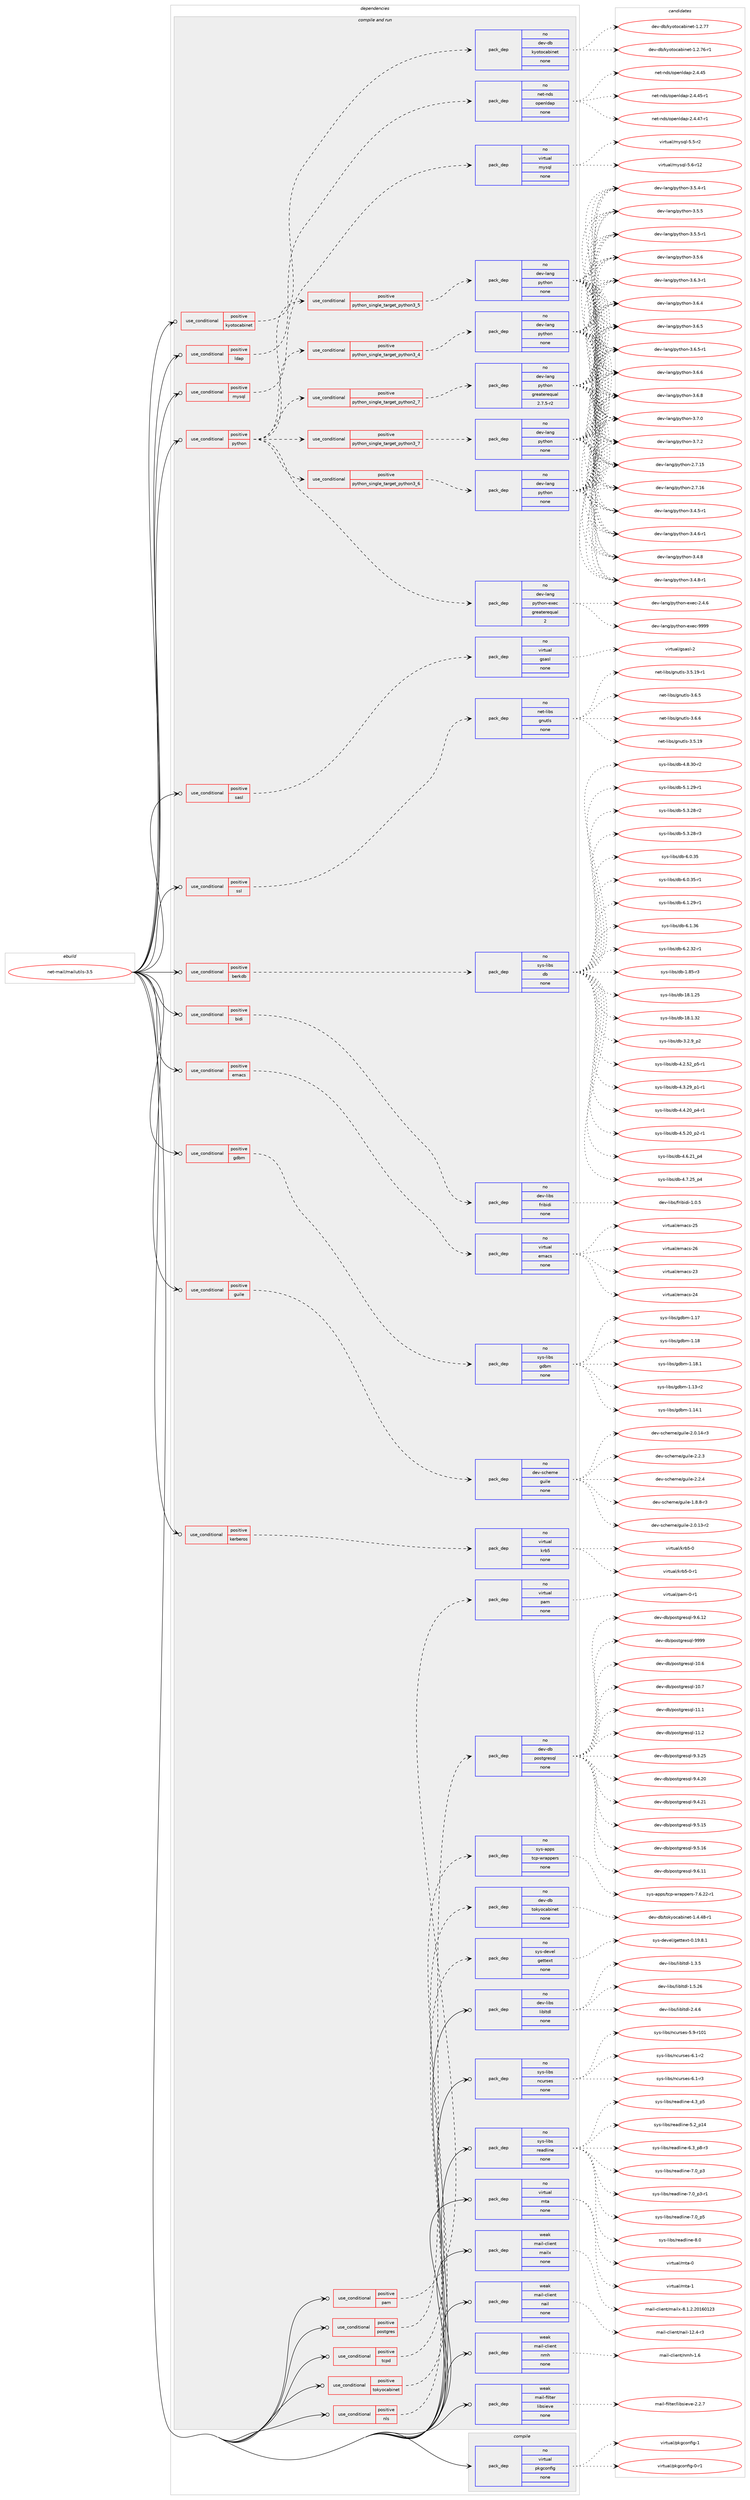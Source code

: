 digraph prolog {

# *************
# Graph options
# *************

newrank=true;
concentrate=true;
compound=true;
graph [rankdir=LR,fontname=Helvetica,fontsize=10,ranksep=1.5];#, ranksep=2.5, nodesep=0.2];
edge  [arrowhead=vee];
node  [fontname=Helvetica,fontsize=10];

# **********
# The ebuild
# **********

subgraph cluster_leftcol {
color=gray;
rank=same;
label=<<i>ebuild</i>>;
id [label="net-mail/mailutils-3.5", color=red, width=4, href="../net-mail/mailutils-3.5.svg"];
}

# ****************
# The dependencies
# ****************

subgraph cluster_midcol {
color=gray;
label=<<i>dependencies</i>>;
subgraph cluster_compile {
fillcolor="#eeeeee";
style=filled;
label=<<i>compile</i>>;
subgraph pack1189937 {
dependency1664499 [label=<<TABLE BORDER="0" CELLBORDER="1" CELLSPACING="0" CELLPADDING="4" WIDTH="220"><TR><TD ROWSPAN="6" CELLPADDING="30">pack_dep</TD></TR><TR><TD WIDTH="110">no</TD></TR><TR><TD>virtual</TD></TR><TR><TD>pkgconfig</TD></TR><TR><TD>none</TD></TR><TR><TD></TD></TR></TABLE>>, shape=none, color=blue];
}
id:e -> dependency1664499:w [weight=20,style="solid",arrowhead="vee"];
}
subgraph cluster_compileandrun {
fillcolor="#eeeeee";
style=filled;
label=<<i>compile and run</i>>;
subgraph cond447504 {
dependency1664500 [label=<<TABLE BORDER="0" CELLBORDER="1" CELLSPACING="0" CELLPADDING="4"><TR><TD ROWSPAN="3" CELLPADDING="10">use_conditional</TD></TR><TR><TD>positive</TD></TR><TR><TD>berkdb</TD></TR></TABLE>>, shape=none, color=red];
subgraph pack1189938 {
dependency1664501 [label=<<TABLE BORDER="0" CELLBORDER="1" CELLSPACING="0" CELLPADDING="4" WIDTH="220"><TR><TD ROWSPAN="6" CELLPADDING="30">pack_dep</TD></TR><TR><TD WIDTH="110">no</TD></TR><TR><TD>sys-libs</TD></TR><TR><TD>db</TD></TR><TR><TD>none</TD></TR><TR><TD></TD></TR></TABLE>>, shape=none, color=blue];
}
dependency1664500:e -> dependency1664501:w [weight=20,style="dashed",arrowhead="vee"];
}
id:e -> dependency1664500:w [weight=20,style="solid",arrowhead="odotvee"];
subgraph cond447505 {
dependency1664502 [label=<<TABLE BORDER="0" CELLBORDER="1" CELLSPACING="0" CELLPADDING="4"><TR><TD ROWSPAN="3" CELLPADDING="10">use_conditional</TD></TR><TR><TD>positive</TD></TR><TR><TD>bidi</TD></TR></TABLE>>, shape=none, color=red];
subgraph pack1189939 {
dependency1664503 [label=<<TABLE BORDER="0" CELLBORDER="1" CELLSPACING="0" CELLPADDING="4" WIDTH="220"><TR><TD ROWSPAN="6" CELLPADDING="30">pack_dep</TD></TR><TR><TD WIDTH="110">no</TD></TR><TR><TD>dev-libs</TD></TR><TR><TD>fribidi</TD></TR><TR><TD>none</TD></TR><TR><TD></TD></TR></TABLE>>, shape=none, color=blue];
}
dependency1664502:e -> dependency1664503:w [weight=20,style="dashed",arrowhead="vee"];
}
id:e -> dependency1664502:w [weight=20,style="solid",arrowhead="odotvee"];
subgraph cond447506 {
dependency1664504 [label=<<TABLE BORDER="0" CELLBORDER="1" CELLSPACING="0" CELLPADDING="4"><TR><TD ROWSPAN="3" CELLPADDING="10">use_conditional</TD></TR><TR><TD>positive</TD></TR><TR><TD>emacs</TD></TR></TABLE>>, shape=none, color=red];
subgraph pack1189940 {
dependency1664505 [label=<<TABLE BORDER="0" CELLBORDER="1" CELLSPACING="0" CELLPADDING="4" WIDTH="220"><TR><TD ROWSPAN="6" CELLPADDING="30">pack_dep</TD></TR><TR><TD WIDTH="110">no</TD></TR><TR><TD>virtual</TD></TR><TR><TD>emacs</TD></TR><TR><TD>none</TD></TR><TR><TD></TD></TR></TABLE>>, shape=none, color=blue];
}
dependency1664504:e -> dependency1664505:w [weight=20,style="dashed",arrowhead="vee"];
}
id:e -> dependency1664504:w [weight=20,style="solid",arrowhead="odotvee"];
subgraph cond447507 {
dependency1664506 [label=<<TABLE BORDER="0" CELLBORDER="1" CELLSPACING="0" CELLPADDING="4"><TR><TD ROWSPAN="3" CELLPADDING="10">use_conditional</TD></TR><TR><TD>positive</TD></TR><TR><TD>gdbm</TD></TR></TABLE>>, shape=none, color=red];
subgraph pack1189941 {
dependency1664507 [label=<<TABLE BORDER="0" CELLBORDER="1" CELLSPACING="0" CELLPADDING="4" WIDTH="220"><TR><TD ROWSPAN="6" CELLPADDING="30">pack_dep</TD></TR><TR><TD WIDTH="110">no</TD></TR><TR><TD>sys-libs</TD></TR><TR><TD>gdbm</TD></TR><TR><TD>none</TD></TR><TR><TD></TD></TR></TABLE>>, shape=none, color=blue];
}
dependency1664506:e -> dependency1664507:w [weight=20,style="dashed",arrowhead="vee"];
}
id:e -> dependency1664506:w [weight=20,style="solid",arrowhead="odotvee"];
subgraph cond447508 {
dependency1664508 [label=<<TABLE BORDER="0" CELLBORDER="1" CELLSPACING="0" CELLPADDING="4"><TR><TD ROWSPAN="3" CELLPADDING="10">use_conditional</TD></TR><TR><TD>positive</TD></TR><TR><TD>guile</TD></TR></TABLE>>, shape=none, color=red];
subgraph pack1189942 {
dependency1664509 [label=<<TABLE BORDER="0" CELLBORDER="1" CELLSPACING="0" CELLPADDING="4" WIDTH="220"><TR><TD ROWSPAN="6" CELLPADDING="30">pack_dep</TD></TR><TR><TD WIDTH="110">no</TD></TR><TR><TD>dev-scheme</TD></TR><TR><TD>guile</TD></TR><TR><TD>none</TD></TR><TR><TD></TD></TR></TABLE>>, shape=none, color=blue];
}
dependency1664508:e -> dependency1664509:w [weight=20,style="dashed",arrowhead="vee"];
}
id:e -> dependency1664508:w [weight=20,style="solid",arrowhead="odotvee"];
subgraph cond447509 {
dependency1664510 [label=<<TABLE BORDER="0" CELLBORDER="1" CELLSPACING="0" CELLPADDING="4"><TR><TD ROWSPAN="3" CELLPADDING="10">use_conditional</TD></TR><TR><TD>positive</TD></TR><TR><TD>kerberos</TD></TR></TABLE>>, shape=none, color=red];
subgraph pack1189943 {
dependency1664511 [label=<<TABLE BORDER="0" CELLBORDER="1" CELLSPACING="0" CELLPADDING="4" WIDTH="220"><TR><TD ROWSPAN="6" CELLPADDING="30">pack_dep</TD></TR><TR><TD WIDTH="110">no</TD></TR><TR><TD>virtual</TD></TR><TR><TD>krb5</TD></TR><TR><TD>none</TD></TR><TR><TD></TD></TR></TABLE>>, shape=none, color=blue];
}
dependency1664510:e -> dependency1664511:w [weight=20,style="dashed",arrowhead="vee"];
}
id:e -> dependency1664510:w [weight=20,style="solid",arrowhead="odotvee"];
subgraph cond447510 {
dependency1664512 [label=<<TABLE BORDER="0" CELLBORDER="1" CELLSPACING="0" CELLPADDING="4"><TR><TD ROWSPAN="3" CELLPADDING="10">use_conditional</TD></TR><TR><TD>positive</TD></TR><TR><TD>kyotocabinet</TD></TR></TABLE>>, shape=none, color=red];
subgraph pack1189944 {
dependency1664513 [label=<<TABLE BORDER="0" CELLBORDER="1" CELLSPACING="0" CELLPADDING="4" WIDTH="220"><TR><TD ROWSPAN="6" CELLPADDING="30">pack_dep</TD></TR><TR><TD WIDTH="110">no</TD></TR><TR><TD>dev-db</TD></TR><TR><TD>kyotocabinet</TD></TR><TR><TD>none</TD></TR><TR><TD></TD></TR></TABLE>>, shape=none, color=blue];
}
dependency1664512:e -> dependency1664513:w [weight=20,style="dashed",arrowhead="vee"];
}
id:e -> dependency1664512:w [weight=20,style="solid",arrowhead="odotvee"];
subgraph cond447511 {
dependency1664514 [label=<<TABLE BORDER="0" CELLBORDER="1" CELLSPACING="0" CELLPADDING="4"><TR><TD ROWSPAN="3" CELLPADDING="10">use_conditional</TD></TR><TR><TD>positive</TD></TR><TR><TD>ldap</TD></TR></TABLE>>, shape=none, color=red];
subgraph pack1189945 {
dependency1664515 [label=<<TABLE BORDER="0" CELLBORDER="1" CELLSPACING="0" CELLPADDING="4" WIDTH="220"><TR><TD ROWSPAN="6" CELLPADDING="30">pack_dep</TD></TR><TR><TD WIDTH="110">no</TD></TR><TR><TD>net-nds</TD></TR><TR><TD>openldap</TD></TR><TR><TD>none</TD></TR><TR><TD></TD></TR></TABLE>>, shape=none, color=blue];
}
dependency1664514:e -> dependency1664515:w [weight=20,style="dashed",arrowhead="vee"];
}
id:e -> dependency1664514:w [weight=20,style="solid",arrowhead="odotvee"];
subgraph cond447512 {
dependency1664516 [label=<<TABLE BORDER="0" CELLBORDER="1" CELLSPACING="0" CELLPADDING="4"><TR><TD ROWSPAN="3" CELLPADDING="10">use_conditional</TD></TR><TR><TD>positive</TD></TR><TR><TD>mysql</TD></TR></TABLE>>, shape=none, color=red];
subgraph pack1189946 {
dependency1664517 [label=<<TABLE BORDER="0" CELLBORDER="1" CELLSPACING="0" CELLPADDING="4" WIDTH="220"><TR><TD ROWSPAN="6" CELLPADDING="30">pack_dep</TD></TR><TR><TD WIDTH="110">no</TD></TR><TR><TD>virtual</TD></TR><TR><TD>mysql</TD></TR><TR><TD>none</TD></TR><TR><TD></TD></TR></TABLE>>, shape=none, color=blue];
}
dependency1664516:e -> dependency1664517:w [weight=20,style="dashed",arrowhead="vee"];
}
id:e -> dependency1664516:w [weight=20,style="solid",arrowhead="odotvee"];
subgraph cond447513 {
dependency1664518 [label=<<TABLE BORDER="0" CELLBORDER="1" CELLSPACING="0" CELLPADDING="4"><TR><TD ROWSPAN="3" CELLPADDING="10">use_conditional</TD></TR><TR><TD>positive</TD></TR><TR><TD>nls</TD></TR></TABLE>>, shape=none, color=red];
subgraph pack1189947 {
dependency1664519 [label=<<TABLE BORDER="0" CELLBORDER="1" CELLSPACING="0" CELLPADDING="4" WIDTH="220"><TR><TD ROWSPAN="6" CELLPADDING="30">pack_dep</TD></TR><TR><TD WIDTH="110">no</TD></TR><TR><TD>sys-devel</TD></TR><TR><TD>gettext</TD></TR><TR><TD>none</TD></TR><TR><TD></TD></TR></TABLE>>, shape=none, color=blue];
}
dependency1664518:e -> dependency1664519:w [weight=20,style="dashed",arrowhead="vee"];
}
id:e -> dependency1664518:w [weight=20,style="solid",arrowhead="odotvee"];
subgraph cond447514 {
dependency1664520 [label=<<TABLE BORDER="0" CELLBORDER="1" CELLSPACING="0" CELLPADDING="4"><TR><TD ROWSPAN="3" CELLPADDING="10">use_conditional</TD></TR><TR><TD>positive</TD></TR><TR><TD>pam</TD></TR></TABLE>>, shape=none, color=red];
subgraph pack1189948 {
dependency1664521 [label=<<TABLE BORDER="0" CELLBORDER="1" CELLSPACING="0" CELLPADDING="4" WIDTH="220"><TR><TD ROWSPAN="6" CELLPADDING="30">pack_dep</TD></TR><TR><TD WIDTH="110">no</TD></TR><TR><TD>virtual</TD></TR><TR><TD>pam</TD></TR><TR><TD>none</TD></TR><TR><TD></TD></TR></TABLE>>, shape=none, color=blue];
}
dependency1664520:e -> dependency1664521:w [weight=20,style="dashed",arrowhead="vee"];
}
id:e -> dependency1664520:w [weight=20,style="solid",arrowhead="odotvee"];
subgraph cond447515 {
dependency1664522 [label=<<TABLE BORDER="0" CELLBORDER="1" CELLSPACING="0" CELLPADDING="4"><TR><TD ROWSPAN="3" CELLPADDING="10">use_conditional</TD></TR><TR><TD>positive</TD></TR><TR><TD>postgres</TD></TR></TABLE>>, shape=none, color=red];
subgraph pack1189949 {
dependency1664523 [label=<<TABLE BORDER="0" CELLBORDER="1" CELLSPACING="0" CELLPADDING="4" WIDTH="220"><TR><TD ROWSPAN="6" CELLPADDING="30">pack_dep</TD></TR><TR><TD WIDTH="110">no</TD></TR><TR><TD>dev-db</TD></TR><TR><TD>postgresql</TD></TR><TR><TD>none</TD></TR><TR><TD></TD></TR></TABLE>>, shape=none, color=blue];
}
dependency1664522:e -> dependency1664523:w [weight=20,style="dashed",arrowhead="vee"];
}
id:e -> dependency1664522:w [weight=20,style="solid",arrowhead="odotvee"];
subgraph cond447516 {
dependency1664524 [label=<<TABLE BORDER="0" CELLBORDER="1" CELLSPACING="0" CELLPADDING="4"><TR><TD ROWSPAN="3" CELLPADDING="10">use_conditional</TD></TR><TR><TD>positive</TD></TR><TR><TD>python</TD></TR></TABLE>>, shape=none, color=red];
subgraph cond447517 {
dependency1664525 [label=<<TABLE BORDER="0" CELLBORDER="1" CELLSPACING="0" CELLPADDING="4"><TR><TD ROWSPAN="3" CELLPADDING="10">use_conditional</TD></TR><TR><TD>positive</TD></TR><TR><TD>python_single_target_python2_7</TD></TR></TABLE>>, shape=none, color=red];
subgraph pack1189950 {
dependency1664526 [label=<<TABLE BORDER="0" CELLBORDER="1" CELLSPACING="0" CELLPADDING="4" WIDTH="220"><TR><TD ROWSPAN="6" CELLPADDING="30">pack_dep</TD></TR><TR><TD WIDTH="110">no</TD></TR><TR><TD>dev-lang</TD></TR><TR><TD>python</TD></TR><TR><TD>greaterequal</TD></TR><TR><TD>2.7.5-r2</TD></TR></TABLE>>, shape=none, color=blue];
}
dependency1664525:e -> dependency1664526:w [weight=20,style="dashed",arrowhead="vee"];
}
dependency1664524:e -> dependency1664525:w [weight=20,style="dashed",arrowhead="vee"];
subgraph cond447518 {
dependency1664527 [label=<<TABLE BORDER="0" CELLBORDER="1" CELLSPACING="0" CELLPADDING="4"><TR><TD ROWSPAN="3" CELLPADDING="10">use_conditional</TD></TR><TR><TD>positive</TD></TR><TR><TD>python_single_target_python3_4</TD></TR></TABLE>>, shape=none, color=red];
subgraph pack1189951 {
dependency1664528 [label=<<TABLE BORDER="0" CELLBORDER="1" CELLSPACING="0" CELLPADDING="4" WIDTH="220"><TR><TD ROWSPAN="6" CELLPADDING="30">pack_dep</TD></TR><TR><TD WIDTH="110">no</TD></TR><TR><TD>dev-lang</TD></TR><TR><TD>python</TD></TR><TR><TD>none</TD></TR><TR><TD></TD></TR></TABLE>>, shape=none, color=blue];
}
dependency1664527:e -> dependency1664528:w [weight=20,style="dashed",arrowhead="vee"];
}
dependency1664524:e -> dependency1664527:w [weight=20,style="dashed",arrowhead="vee"];
subgraph cond447519 {
dependency1664529 [label=<<TABLE BORDER="0" CELLBORDER="1" CELLSPACING="0" CELLPADDING="4"><TR><TD ROWSPAN="3" CELLPADDING="10">use_conditional</TD></TR><TR><TD>positive</TD></TR><TR><TD>python_single_target_python3_5</TD></TR></TABLE>>, shape=none, color=red];
subgraph pack1189952 {
dependency1664530 [label=<<TABLE BORDER="0" CELLBORDER="1" CELLSPACING="0" CELLPADDING="4" WIDTH="220"><TR><TD ROWSPAN="6" CELLPADDING="30">pack_dep</TD></TR><TR><TD WIDTH="110">no</TD></TR><TR><TD>dev-lang</TD></TR><TR><TD>python</TD></TR><TR><TD>none</TD></TR><TR><TD></TD></TR></TABLE>>, shape=none, color=blue];
}
dependency1664529:e -> dependency1664530:w [weight=20,style="dashed",arrowhead="vee"];
}
dependency1664524:e -> dependency1664529:w [weight=20,style="dashed",arrowhead="vee"];
subgraph cond447520 {
dependency1664531 [label=<<TABLE BORDER="0" CELLBORDER="1" CELLSPACING="0" CELLPADDING="4"><TR><TD ROWSPAN="3" CELLPADDING="10">use_conditional</TD></TR><TR><TD>positive</TD></TR><TR><TD>python_single_target_python3_6</TD></TR></TABLE>>, shape=none, color=red];
subgraph pack1189953 {
dependency1664532 [label=<<TABLE BORDER="0" CELLBORDER="1" CELLSPACING="0" CELLPADDING="4" WIDTH="220"><TR><TD ROWSPAN="6" CELLPADDING="30">pack_dep</TD></TR><TR><TD WIDTH="110">no</TD></TR><TR><TD>dev-lang</TD></TR><TR><TD>python</TD></TR><TR><TD>none</TD></TR><TR><TD></TD></TR></TABLE>>, shape=none, color=blue];
}
dependency1664531:e -> dependency1664532:w [weight=20,style="dashed",arrowhead="vee"];
}
dependency1664524:e -> dependency1664531:w [weight=20,style="dashed",arrowhead="vee"];
subgraph cond447521 {
dependency1664533 [label=<<TABLE BORDER="0" CELLBORDER="1" CELLSPACING="0" CELLPADDING="4"><TR><TD ROWSPAN="3" CELLPADDING="10">use_conditional</TD></TR><TR><TD>positive</TD></TR><TR><TD>python_single_target_python3_7</TD></TR></TABLE>>, shape=none, color=red];
subgraph pack1189954 {
dependency1664534 [label=<<TABLE BORDER="0" CELLBORDER="1" CELLSPACING="0" CELLPADDING="4" WIDTH="220"><TR><TD ROWSPAN="6" CELLPADDING="30">pack_dep</TD></TR><TR><TD WIDTH="110">no</TD></TR><TR><TD>dev-lang</TD></TR><TR><TD>python</TD></TR><TR><TD>none</TD></TR><TR><TD></TD></TR></TABLE>>, shape=none, color=blue];
}
dependency1664533:e -> dependency1664534:w [weight=20,style="dashed",arrowhead="vee"];
}
dependency1664524:e -> dependency1664533:w [weight=20,style="dashed",arrowhead="vee"];
subgraph pack1189955 {
dependency1664535 [label=<<TABLE BORDER="0" CELLBORDER="1" CELLSPACING="0" CELLPADDING="4" WIDTH="220"><TR><TD ROWSPAN="6" CELLPADDING="30">pack_dep</TD></TR><TR><TD WIDTH="110">no</TD></TR><TR><TD>dev-lang</TD></TR><TR><TD>python-exec</TD></TR><TR><TD>greaterequal</TD></TR><TR><TD>2</TD></TR></TABLE>>, shape=none, color=blue];
}
dependency1664524:e -> dependency1664535:w [weight=20,style="dashed",arrowhead="vee"];
}
id:e -> dependency1664524:w [weight=20,style="solid",arrowhead="odotvee"];
subgraph cond447522 {
dependency1664536 [label=<<TABLE BORDER="0" CELLBORDER="1" CELLSPACING="0" CELLPADDING="4"><TR><TD ROWSPAN="3" CELLPADDING="10">use_conditional</TD></TR><TR><TD>positive</TD></TR><TR><TD>sasl</TD></TR></TABLE>>, shape=none, color=red];
subgraph pack1189956 {
dependency1664537 [label=<<TABLE BORDER="0" CELLBORDER="1" CELLSPACING="0" CELLPADDING="4" WIDTH="220"><TR><TD ROWSPAN="6" CELLPADDING="30">pack_dep</TD></TR><TR><TD WIDTH="110">no</TD></TR><TR><TD>virtual</TD></TR><TR><TD>gsasl</TD></TR><TR><TD>none</TD></TR><TR><TD></TD></TR></TABLE>>, shape=none, color=blue];
}
dependency1664536:e -> dependency1664537:w [weight=20,style="dashed",arrowhead="vee"];
}
id:e -> dependency1664536:w [weight=20,style="solid",arrowhead="odotvee"];
subgraph cond447523 {
dependency1664538 [label=<<TABLE BORDER="0" CELLBORDER="1" CELLSPACING="0" CELLPADDING="4"><TR><TD ROWSPAN="3" CELLPADDING="10">use_conditional</TD></TR><TR><TD>positive</TD></TR><TR><TD>ssl</TD></TR></TABLE>>, shape=none, color=red];
subgraph pack1189957 {
dependency1664539 [label=<<TABLE BORDER="0" CELLBORDER="1" CELLSPACING="0" CELLPADDING="4" WIDTH="220"><TR><TD ROWSPAN="6" CELLPADDING="30">pack_dep</TD></TR><TR><TD WIDTH="110">no</TD></TR><TR><TD>net-libs</TD></TR><TR><TD>gnutls</TD></TR><TR><TD>none</TD></TR><TR><TD></TD></TR></TABLE>>, shape=none, color=blue];
}
dependency1664538:e -> dependency1664539:w [weight=20,style="dashed",arrowhead="vee"];
}
id:e -> dependency1664538:w [weight=20,style="solid",arrowhead="odotvee"];
subgraph cond447524 {
dependency1664540 [label=<<TABLE BORDER="0" CELLBORDER="1" CELLSPACING="0" CELLPADDING="4"><TR><TD ROWSPAN="3" CELLPADDING="10">use_conditional</TD></TR><TR><TD>positive</TD></TR><TR><TD>tcpd</TD></TR></TABLE>>, shape=none, color=red];
subgraph pack1189958 {
dependency1664541 [label=<<TABLE BORDER="0" CELLBORDER="1" CELLSPACING="0" CELLPADDING="4" WIDTH="220"><TR><TD ROWSPAN="6" CELLPADDING="30">pack_dep</TD></TR><TR><TD WIDTH="110">no</TD></TR><TR><TD>sys-apps</TD></TR><TR><TD>tcp-wrappers</TD></TR><TR><TD>none</TD></TR><TR><TD></TD></TR></TABLE>>, shape=none, color=blue];
}
dependency1664540:e -> dependency1664541:w [weight=20,style="dashed",arrowhead="vee"];
}
id:e -> dependency1664540:w [weight=20,style="solid",arrowhead="odotvee"];
subgraph cond447525 {
dependency1664542 [label=<<TABLE BORDER="0" CELLBORDER="1" CELLSPACING="0" CELLPADDING="4"><TR><TD ROWSPAN="3" CELLPADDING="10">use_conditional</TD></TR><TR><TD>positive</TD></TR><TR><TD>tokyocabinet</TD></TR></TABLE>>, shape=none, color=red];
subgraph pack1189959 {
dependency1664543 [label=<<TABLE BORDER="0" CELLBORDER="1" CELLSPACING="0" CELLPADDING="4" WIDTH="220"><TR><TD ROWSPAN="6" CELLPADDING="30">pack_dep</TD></TR><TR><TD WIDTH="110">no</TD></TR><TR><TD>dev-db</TD></TR><TR><TD>tokyocabinet</TD></TR><TR><TD>none</TD></TR><TR><TD></TD></TR></TABLE>>, shape=none, color=blue];
}
dependency1664542:e -> dependency1664543:w [weight=20,style="dashed",arrowhead="vee"];
}
id:e -> dependency1664542:w [weight=20,style="solid",arrowhead="odotvee"];
subgraph pack1189960 {
dependency1664544 [label=<<TABLE BORDER="0" CELLBORDER="1" CELLSPACING="0" CELLPADDING="4" WIDTH="220"><TR><TD ROWSPAN="6" CELLPADDING="30">pack_dep</TD></TR><TR><TD WIDTH="110">no</TD></TR><TR><TD>dev-libs</TD></TR><TR><TD>libltdl</TD></TR><TR><TD>none</TD></TR><TR><TD></TD></TR></TABLE>>, shape=none, color=blue];
}
id:e -> dependency1664544:w [weight=20,style="solid",arrowhead="odotvee"];
subgraph pack1189961 {
dependency1664545 [label=<<TABLE BORDER="0" CELLBORDER="1" CELLSPACING="0" CELLPADDING="4" WIDTH="220"><TR><TD ROWSPAN="6" CELLPADDING="30">pack_dep</TD></TR><TR><TD WIDTH="110">no</TD></TR><TR><TD>sys-libs</TD></TR><TR><TD>ncurses</TD></TR><TR><TD>none</TD></TR><TR><TD></TD></TR></TABLE>>, shape=none, color=blue];
}
id:e -> dependency1664545:w [weight=20,style="solid",arrowhead="odotvee"];
subgraph pack1189962 {
dependency1664546 [label=<<TABLE BORDER="0" CELLBORDER="1" CELLSPACING="0" CELLPADDING="4" WIDTH="220"><TR><TD ROWSPAN="6" CELLPADDING="30">pack_dep</TD></TR><TR><TD WIDTH="110">no</TD></TR><TR><TD>sys-libs</TD></TR><TR><TD>readline</TD></TR><TR><TD>none</TD></TR><TR><TD></TD></TR></TABLE>>, shape=none, color=blue];
}
id:e -> dependency1664546:w [weight=20,style="solid",arrowhead="odotvee"];
subgraph pack1189963 {
dependency1664547 [label=<<TABLE BORDER="0" CELLBORDER="1" CELLSPACING="0" CELLPADDING="4" WIDTH="220"><TR><TD ROWSPAN="6" CELLPADDING="30">pack_dep</TD></TR><TR><TD WIDTH="110">no</TD></TR><TR><TD>virtual</TD></TR><TR><TD>mta</TD></TR><TR><TD>none</TD></TR><TR><TD></TD></TR></TABLE>>, shape=none, color=blue];
}
id:e -> dependency1664547:w [weight=20,style="solid",arrowhead="odotvee"];
subgraph pack1189964 {
dependency1664548 [label=<<TABLE BORDER="0" CELLBORDER="1" CELLSPACING="0" CELLPADDING="4" WIDTH="220"><TR><TD ROWSPAN="6" CELLPADDING="30">pack_dep</TD></TR><TR><TD WIDTH="110">weak</TD></TR><TR><TD>mail-client</TD></TR><TR><TD>mailx</TD></TR><TR><TD>none</TD></TR><TR><TD></TD></TR></TABLE>>, shape=none, color=blue];
}
id:e -> dependency1664548:w [weight=20,style="solid",arrowhead="odotvee"];
subgraph pack1189965 {
dependency1664549 [label=<<TABLE BORDER="0" CELLBORDER="1" CELLSPACING="0" CELLPADDING="4" WIDTH="220"><TR><TD ROWSPAN="6" CELLPADDING="30">pack_dep</TD></TR><TR><TD WIDTH="110">weak</TD></TR><TR><TD>mail-client</TD></TR><TR><TD>nail</TD></TR><TR><TD>none</TD></TR><TR><TD></TD></TR></TABLE>>, shape=none, color=blue];
}
id:e -> dependency1664549:w [weight=20,style="solid",arrowhead="odotvee"];
subgraph pack1189966 {
dependency1664550 [label=<<TABLE BORDER="0" CELLBORDER="1" CELLSPACING="0" CELLPADDING="4" WIDTH="220"><TR><TD ROWSPAN="6" CELLPADDING="30">pack_dep</TD></TR><TR><TD WIDTH="110">weak</TD></TR><TR><TD>mail-client</TD></TR><TR><TD>nmh</TD></TR><TR><TD>none</TD></TR><TR><TD></TD></TR></TABLE>>, shape=none, color=blue];
}
id:e -> dependency1664550:w [weight=20,style="solid",arrowhead="odotvee"];
subgraph pack1189967 {
dependency1664551 [label=<<TABLE BORDER="0" CELLBORDER="1" CELLSPACING="0" CELLPADDING="4" WIDTH="220"><TR><TD ROWSPAN="6" CELLPADDING="30">pack_dep</TD></TR><TR><TD WIDTH="110">weak</TD></TR><TR><TD>mail-filter</TD></TR><TR><TD>libsieve</TD></TR><TR><TD>none</TD></TR><TR><TD></TD></TR></TABLE>>, shape=none, color=blue];
}
id:e -> dependency1664551:w [weight=20,style="solid",arrowhead="odotvee"];
}
subgraph cluster_run {
fillcolor="#eeeeee";
style=filled;
label=<<i>run</i>>;
}
}

# **************
# The candidates
# **************

subgraph cluster_choices {
rank=same;
color=gray;
label=<<i>candidates</i>>;

subgraph choice1189937 {
color=black;
nodesep=1;
choice11810511411611797108471121071039911111010210510345484511449 [label="virtual/pkgconfig-0-r1", color=red, width=4,href="../virtual/pkgconfig-0-r1.svg"];
choice1181051141161179710847112107103991111101021051034549 [label="virtual/pkgconfig-1", color=red, width=4,href="../virtual/pkgconfig-1.svg"];
dependency1664499:e -> choice11810511411611797108471121071039911111010210510345484511449:w [style=dotted,weight="100"];
dependency1664499:e -> choice1181051141161179710847112107103991111101021051034549:w [style=dotted,weight="100"];
}
subgraph choice1189938 {
color=black;
nodesep=1;
choice1151211154510810598115471009845494656534511451 [label="sys-libs/db-1.85-r3", color=red, width=4,href="../sys-libs/db-1.85-r3.svg"];
choice115121115451081059811547100984549564649465053 [label="sys-libs/db-18.1.25", color=red, width=4,href="../sys-libs/db-18.1.25.svg"];
choice115121115451081059811547100984549564649465150 [label="sys-libs/db-18.1.32", color=red, width=4,href="../sys-libs/db-18.1.32.svg"];
choice115121115451081059811547100984551465046579511250 [label="sys-libs/db-3.2.9_p2", color=red, width=4,href="../sys-libs/db-3.2.9_p2.svg"];
choice115121115451081059811547100984552465046535095112534511449 [label="sys-libs/db-4.2.52_p5-r1", color=red, width=4,href="../sys-libs/db-4.2.52_p5-r1.svg"];
choice115121115451081059811547100984552465146505795112494511449 [label="sys-libs/db-4.3.29_p1-r1", color=red, width=4,href="../sys-libs/db-4.3.29_p1-r1.svg"];
choice115121115451081059811547100984552465246504895112524511449 [label="sys-libs/db-4.4.20_p4-r1", color=red, width=4,href="../sys-libs/db-4.4.20_p4-r1.svg"];
choice115121115451081059811547100984552465346504895112504511449 [label="sys-libs/db-4.5.20_p2-r1", color=red, width=4,href="../sys-libs/db-4.5.20_p2-r1.svg"];
choice11512111545108105981154710098455246544650499511252 [label="sys-libs/db-4.6.21_p4", color=red, width=4,href="../sys-libs/db-4.6.21_p4.svg"];
choice11512111545108105981154710098455246554650539511252 [label="sys-libs/db-4.7.25_p4", color=red, width=4,href="../sys-libs/db-4.7.25_p4.svg"];
choice11512111545108105981154710098455246564651484511450 [label="sys-libs/db-4.8.30-r2", color=red, width=4,href="../sys-libs/db-4.8.30-r2.svg"];
choice11512111545108105981154710098455346494650574511449 [label="sys-libs/db-5.1.29-r1", color=red, width=4,href="../sys-libs/db-5.1.29-r1.svg"];
choice11512111545108105981154710098455346514650564511450 [label="sys-libs/db-5.3.28-r2", color=red, width=4,href="../sys-libs/db-5.3.28-r2.svg"];
choice11512111545108105981154710098455346514650564511451 [label="sys-libs/db-5.3.28-r3", color=red, width=4,href="../sys-libs/db-5.3.28-r3.svg"];
choice1151211154510810598115471009845544648465153 [label="sys-libs/db-6.0.35", color=red, width=4,href="../sys-libs/db-6.0.35.svg"];
choice11512111545108105981154710098455446484651534511449 [label="sys-libs/db-6.0.35-r1", color=red, width=4,href="../sys-libs/db-6.0.35-r1.svg"];
choice11512111545108105981154710098455446494650574511449 [label="sys-libs/db-6.1.29-r1", color=red, width=4,href="../sys-libs/db-6.1.29-r1.svg"];
choice1151211154510810598115471009845544649465154 [label="sys-libs/db-6.1.36", color=red, width=4,href="../sys-libs/db-6.1.36.svg"];
choice11512111545108105981154710098455446504651504511449 [label="sys-libs/db-6.2.32-r1", color=red, width=4,href="../sys-libs/db-6.2.32-r1.svg"];
dependency1664501:e -> choice1151211154510810598115471009845494656534511451:w [style=dotted,weight="100"];
dependency1664501:e -> choice115121115451081059811547100984549564649465053:w [style=dotted,weight="100"];
dependency1664501:e -> choice115121115451081059811547100984549564649465150:w [style=dotted,weight="100"];
dependency1664501:e -> choice115121115451081059811547100984551465046579511250:w [style=dotted,weight="100"];
dependency1664501:e -> choice115121115451081059811547100984552465046535095112534511449:w [style=dotted,weight="100"];
dependency1664501:e -> choice115121115451081059811547100984552465146505795112494511449:w [style=dotted,weight="100"];
dependency1664501:e -> choice115121115451081059811547100984552465246504895112524511449:w [style=dotted,weight="100"];
dependency1664501:e -> choice115121115451081059811547100984552465346504895112504511449:w [style=dotted,weight="100"];
dependency1664501:e -> choice11512111545108105981154710098455246544650499511252:w [style=dotted,weight="100"];
dependency1664501:e -> choice11512111545108105981154710098455246554650539511252:w [style=dotted,weight="100"];
dependency1664501:e -> choice11512111545108105981154710098455246564651484511450:w [style=dotted,weight="100"];
dependency1664501:e -> choice11512111545108105981154710098455346494650574511449:w [style=dotted,weight="100"];
dependency1664501:e -> choice11512111545108105981154710098455346514650564511450:w [style=dotted,weight="100"];
dependency1664501:e -> choice11512111545108105981154710098455346514650564511451:w [style=dotted,weight="100"];
dependency1664501:e -> choice1151211154510810598115471009845544648465153:w [style=dotted,weight="100"];
dependency1664501:e -> choice11512111545108105981154710098455446484651534511449:w [style=dotted,weight="100"];
dependency1664501:e -> choice11512111545108105981154710098455446494650574511449:w [style=dotted,weight="100"];
dependency1664501:e -> choice1151211154510810598115471009845544649465154:w [style=dotted,weight="100"];
dependency1664501:e -> choice11512111545108105981154710098455446504651504511449:w [style=dotted,weight="100"];
}
subgraph choice1189939 {
color=black;
nodesep=1;
choice10010111845108105981154710211410598105100105454946484653 [label="dev-libs/fribidi-1.0.5", color=red, width=4,href="../dev-libs/fribidi-1.0.5.svg"];
dependency1664503:e -> choice10010111845108105981154710211410598105100105454946484653:w [style=dotted,weight="100"];
}
subgraph choice1189940 {
color=black;
nodesep=1;
choice11810511411611797108471011099799115455051 [label="virtual/emacs-23", color=red, width=4,href="../virtual/emacs-23.svg"];
choice11810511411611797108471011099799115455052 [label="virtual/emacs-24", color=red, width=4,href="../virtual/emacs-24.svg"];
choice11810511411611797108471011099799115455053 [label="virtual/emacs-25", color=red, width=4,href="../virtual/emacs-25.svg"];
choice11810511411611797108471011099799115455054 [label="virtual/emacs-26", color=red, width=4,href="../virtual/emacs-26.svg"];
dependency1664505:e -> choice11810511411611797108471011099799115455051:w [style=dotted,weight="100"];
dependency1664505:e -> choice11810511411611797108471011099799115455052:w [style=dotted,weight="100"];
dependency1664505:e -> choice11810511411611797108471011099799115455053:w [style=dotted,weight="100"];
dependency1664505:e -> choice11810511411611797108471011099799115455054:w [style=dotted,weight="100"];
}
subgraph choice1189941 {
color=black;
nodesep=1;
choice1151211154510810598115471031009810945494649514511450 [label="sys-libs/gdbm-1.13-r2", color=red, width=4,href="../sys-libs/gdbm-1.13-r2.svg"];
choice1151211154510810598115471031009810945494649524649 [label="sys-libs/gdbm-1.14.1", color=red, width=4,href="../sys-libs/gdbm-1.14.1.svg"];
choice115121115451081059811547103100981094549464955 [label="sys-libs/gdbm-1.17", color=red, width=4,href="../sys-libs/gdbm-1.17.svg"];
choice115121115451081059811547103100981094549464956 [label="sys-libs/gdbm-1.18", color=red, width=4,href="../sys-libs/gdbm-1.18.svg"];
choice1151211154510810598115471031009810945494649564649 [label="sys-libs/gdbm-1.18.1", color=red, width=4,href="../sys-libs/gdbm-1.18.1.svg"];
dependency1664507:e -> choice1151211154510810598115471031009810945494649514511450:w [style=dotted,weight="100"];
dependency1664507:e -> choice1151211154510810598115471031009810945494649524649:w [style=dotted,weight="100"];
dependency1664507:e -> choice115121115451081059811547103100981094549464955:w [style=dotted,weight="100"];
dependency1664507:e -> choice115121115451081059811547103100981094549464956:w [style=dotted,weight="100"];
dependency1664507:e -> choice1151211154510810598115471031009810945494649564649:w [style=dotted,weight="100"];
}
subgraph choice1189942 {
color=black;
nodesep=1;
choice1001011184511599104101109101471031171051081014549465646564511451 [label="dev-scheme/guile-1.8.8-r3", color=red, width=4,href="../dev-scheme/guile-1.8.8-r3.svg"];
choice100101118451159910410110910147103117105108101455046484649514511450 [label="dev-scheme/guile-2.0.13-r2", color=red, width=4,href="../dev-scheme/guile-2.0.13-r2.svg"];
choice100101118451159910410110910147103117105108101455046484649524511451 [label="dev-scheme/guile-2.0.14-r3", color=red, width=4,href="../dev-scheme/guile-2.0.14-r3.svg"];
choice100101118451159910410110910147103117105108101455046504651 [label="dev-scheme/guile-2.2.3", color=red, width=4,href="../dev-scheme/guile-2.2.3.svg"];
choice100101118451159910410110910147103117105108101455046504652 [label="dev-scheme/guile-2.2.4", color=red, width=4,href="../dev-scheme/guile-2.2.4.svg"];
dependency1664509:e -> choice1001011184511599104101109101471031171051081014549465646564511451:w [style=dotted,weight="100"];
dependency1664509:e -> choice100101118451159910410110910147103117105108101455046484649514511450:w [style=dotted,weight="100"];
dependency1664509:e -> choice100101118451159910410110910147103117105108101455046484649524511451:w [style=dotted,weight="100"];
dependency1664509:e -> choice100101118451159910410110910147103117105108101455046504651:w [style=dotted,weight="100"];
dependency1664509:e -> choice100101118451159910410110910147103117105108101455046504652:w [style=dotted,weight="100"];
}
subgraph choice1189943 {
color=black;
nodesep=1;
choice118105114116117971084710711498534548 [label="virtual/krb5-0", color=red, width=4,href="../virtual/krb5-0.svg"];
choice1181051141161179710847107114985345484511449 [label="virtual/krb5-0-r1", color=red, width=4,href="../virtual/krb5-0-r1.svg"];
dependency1664511:e -> choice118105114116117971084710711498534548:w [style=dotted,weight="100"];
dependency1664511:e -> choice1181051141161179710847107114985345484511449:w [style=dotted,weight="100"];
}
subgraph choice1189944 {
color=black;
nodesep=1;
choice100101118451009847107121111116111999798105110101116454946504655544511449 [label="dev-db/kyotocabinet-1.2.76-r1", color=red, width=4,href="../dev-db/kyotocabinet-1.2.76-r1.svg"];
choice10010111845100984710712111111611199979810511010111645494650465555 [label="dev-db/kyotocabinet-1.2.77", color=red, width=4,href="../dev-db/kyotocabinet-1.2.77.svg"];
dependency1664513:e -> choice100101118451009847107121111116111999798105110101116454946504655544511449:w [style=dotted,weight="100"];
dependency1664513:e -> choice10010111845100984710712111111611199979810511010111645494650465555:w [style=dotted,weight="100"];
}
subgraph choice1189945 {
color=black;
nodesep=1;
choice11010111645110100115471111121011101081009711245504652465253 [label="net-nds/openldap-2.4.45", color=red, width=4,href="../net-nds/openldap-2.4.45.svg"];
choice110101116451101001154711111210111010810097112455046524652534511449 [label="net-nds/openldap-2.4.45-r1", color=red, width=4,href="../net-nds/openldap-2.4.45-r1.svg"];
choice110101116451101001154711111210111010810097112455046524652554511449 [label="net-nds/openldap-2.4.47-r1", color=red, width=4,href="../net-nds/openldap-2.4.47-r1.svg"];
dependency1664515:e -> choice11010111645110100115471111121011101081009711245504652465253:w [style=dotted,weight="100"];
dependency1664515:e -> choice110101116451101001154711111210111010810097112455046524652534511449:w [style=dotted,weight="100"];
dependency1664515:e -> choice110101116451101001154711111210111010810097112455046524652554511449:w [style=dotted,weight="100"];
}
subgraph choice1189946 {
color=black;
nodesep=1;
choice1181051141161179710847109121115113108455346534511450 [label="virtual/mysql-5.5-r2", color=red, width=4,href="../virtual/mysql-5.5-r2.svg"];
choice118105114116117971084710912111511310845534654451144950 [label="virtual/mysql-5.6-r12", color=red, width=4,href="../virtual/mysql-5.6-r12.svg"];
dependency1664517:e -> choice1181051141161179710847109121115113108455346534511450:w [style=dotted,weight="100"];
dependency1664517:e -> choice118105114116117971084710912111511310845534654451144950:w [style=dotted,weight="100"];
}
subgraph choice1189947 {
color=black;
nodesep=1;
choice1151211154510010111810110847103101116116101120116454846495746564649 [label="sys-devel/gettext-0.19.8.1", color=red, width=4,href="../sys-devel/gettext-0.19.8.1.svg"];
dependency1664519:e -> choice1151211154510010111810110847103101116116101120116454846495746564649:w [style=dotted,weight="100"];
}
subgraph choice1189948 {
color=black;
nodesep=1;
choice11810511411611797108471129710945484511449 [label="virtual/pam-0-r1", color=red, width=4,href="../virtual/pam-0-r1.svg"];
dependency1664521:e -> choice11810511411611797108471129710945484511449:w [style=dotted,weight="100"];
}
subgraph choice1189949 {
color=black;
nodesep=1;
choice1001011184510098471121111151161031141011151131084549484654 [label="dev-db/postgresql-10.6", color=red, width=4,href="../dev-db/postgresql-10.6.svg"];
choice1001011184510098471121111151161031141011151131084549484655 [label="dev-db/postgresql-10.7", color=red, width=4,href="../dev-db/postgresql-10.7.svg"];
choice1001011184510098471121111151161031141011151131084549494649 [label="dev-db/postgresql-11.1", color=red, width=4,href="../dev-db/postgresql-11.1.svg"];
choice1001011184510098471121111151161031141011151131084549494650 [label="dev-db/postgresql-11.2", color=red, width=4,href="../dev-db/postgresql-11.2.svg"];
choice10010111845100984711211111511610311410111511310845574651465053 [label="dev-db/postgresql-9.3.25", color=red, width=4,href="../dev-db/postgresql-9.3.25.svg"];
choice10010111845100984711211111511610311410111511310845574652465048 [label="dev-db/postgresql-9.4.20", color=red, width=4,href="../dev-db/postgresql-9.4.20.svg"];
choice10010111845100984711211111511610311410111511310845574652465049 [label="dev-db/postgresql-9.4.21", color=red, width=4,href="../dev-db/postgresql-9.4.21.svg"];
choice10010111845100984711211111511610311410111511310845574653464953 [label="dev-db/postgresql-9.5.15", color=red, width=4,href="../dev-db/postgresql-9.5.15.svg"];
choice10010111845100984711211111511610311410111511310845574653464954 [label="dev-db/postgresql-9.5.16", color=red, width=4,href="../dev-db/postgresql-9.5.16.svg"];
choice10010111845100984711211111511610311410111511310845574654464949 [label="dev-db/postgresql-9.6.11", color=red, width=4,href="../dev-db/postgresql-9.6.11.svg"];
choice10010111845100984711211111511610311410111511310845574654464950 [label="dev-db/postgresql-9.6.12", color=red, width=4,href="../dev-db/postgresql-9.6.12.svg"];
choice1001011184510098471121111151161031141011151131084557575757 [label="dev-db/postgresql-9999", color=red, width=4,href="../dev-db/postgresql-9999.svg"];
dependency1664523:e -> choice1001011184510098471121111151161031141011151131084549484654:w [style=dotted,weight="100"];
dependency1664523:e -> choice1001011184510098471121111151161031141011151131084549484655:w [style=dotted,weight="100"];
dependency1664523:e -> choice1001011184510098471121111151161031141011151131084549494649:w [style=dotted,weight="100"];
dependency1664523:e -> choice1001011184510098471121111151161031141011151131084549494650:w [style=dotted,weight="100"];
dependency1664523:e -> choice10010111845100984711211111511610311410111511310845574651465053:w [style=dotted,weight="100"];
dependency1664523:e -> choice10010111845100984711211111511610311410111511310845574652465048:w [style=dotted,weight="100"];
dependency1664523:e -> choice10010111845100984711211111511610311410111511310845574652465049:w [style=dotted,weight="100"];
dependency1664523:e -> choice10010111845100984711211111511610311410111511310845574653464953:w [style=dotted,weight="100"];
dependency1664523:e -> choice10010111845100984711211111511610311410111511310845574653464954:w [style=dotted,weight="100"];
dependency1664523:e -> choice10010111845100984711211111511610311410111511310845574654464949:w [style=dotted,weight="100"];
dependency1664523:e -> choice10010111845100984711211111511610311410111511310845574654464950:w [style=dotted,weight="100"];
dependency1664523:e -> choice1001011184510098471121111151161031141011151131084557575757:w [style=dotted,weight="100"];
}
subgraph choice1189950 {
color=black;
nodesep=1;
choice10010111845108971101034711212111610411111045504655464953 [label="dev-lang/python-2.7.15", color=red, width=4,href="../dev-lang/python-2.7.15.svg"];
choice10010111845108971101034711212111610411111045504655464954 [label="dev-lang/python-2.7.16", color=red, width=4,href="../dev-lang/python-2.7.16.svg"];
choice1001011184510897110103471121211161041111104551465246534511449 [label="dev-lang/python-3.4.5-r1", color=red, width=4,href="../dev-lang/python-3.4.5-r1.svg"];
choice1001011184510897110103471121211161041111104551465246544511449 [label="dev-lang/python-3.4.6-r1", color=red, width=4,href="../dev-lang/python-3.4.6-r1.svg"];
choice100101118451089711010347112121116104111110455146524656 [label="dev-lang/python-3.4.8", color=red, width=4,href="../dev-lang/python-3.4.8.svg"];
choice1001011184510897110103471121211161041111104551465246564511449 [label="dev-lang/python-3.4.8-r1", color=red, width=4,href="../dev-lang/python-3.4.8-r1.svg"];
choice1001011184510897110103471121211161041111104551465346524511449 [label="dev-lang/python-3.5.4-r1", color=red, width=4,href="../dev-lang/python-3.5.4-r1.svg"];
choice100101118451089711010347112121116104111110455146534653 [label="dev-lang/python-3.5.5", color=red, width=4,href="../dev-lang/python-3.5.5.svg"];
choice1001011184510897110103471121211161041111104551465346534511449 [label="dev-lang/python-3.5.5-r1", color=red, width=4,href="../dev-lang/python-3.5.5-r1.svg"];
choice100101118451089711010347112121116104111110455146534654 [label="dev-lang/python-3.5.6", color=red, width=4,href="../dev-lang/python-3.5.6.svg"];
choice1001011184510897110103471121211161041111104551465446514511449 [label="dev-lang/python-3.6.3-r1", color=red, width=4,href="../dev-lang/python-3.6.3-r1.svg"];
choice100101118451089711010347112121116104111110455146544652 [label="dev-lang/python-3.6.4", color=red, width=4,href="../dev-lang/python-3.6.4.svg"];
choice100101118451089711010347112121116104111110455146544653 [label="dev-lang/python-3.6.5", color=red, width=4,href="../dev-lang/python-3.6.5.svg"];
choice1001011184510897110103471121211161041111104551465446534511449 [label="dev-lang/python-3.6.5-r1", color=red, width=4,href="../dev-lang/python-3.6.5-r1.svg"];
choice100101118451089711010347112121116104111110455146544654 [label="dev-lang/python-3.6.6", color=red, width=4,href="../dev-lang/python-3.6.6.svg"];
choice100101118451089711010347112121116104111110455146544656 [label="dev-lang/python-3.6.8", color=red, width=4,href="../dev-lang/python-3.6.8.svg"];
choice100101118451089711010347112121116104111110455146554648 [label="dev-lang/python-3.7.0", color=red, width=4,href="../dev-lang/python-3.7.0.svg"];
choice100101118451089711010347112121116104111110455146554650 [label="dev-lang/python-3.7.2", color=red, width=4,href="../dev-lang/python-3.7.2.svg"];
dependency1664526:e -> choice10010111845108971101034711212111610411111045504655464953:w [style=dotted,weight="100"];
dependency1664526:e -> choice10010111845108971101034711212111610411111045504655464954:w [style=dotted,weight="100"];
dependency1664526:e -> choice1001011184510897110103471121211161041111104551465246534511449:w [style=dotted,weight="100"];
dependency1664526:e -> choice1001011184510897110103471121211161041111104551465246544511449:w [style=dotted,weight="100"];
dependency1664526:e -> choice100101118451089711010347112121116104111110455146524656:w [style=dotted,weight="100"];
dependency1664526:e -> choice1001011184510897110103471121211161041111104551465246564511449:w [style=dotted,weight="100"];
dependency1664526:e -> choice1001011184510897110103471121211161041111104551465346524511449:w [style=dotted,weight="100"];
dependency1664526:e -> choice100101118451089711010347112121116104111110455146534653:w [style=dotted,weight="100"];
dependency1664526:e -> choice1001011184510897110103471121211161041111104551465346534511449:w [style=dotted,weight="100"];
dependency1664526:e -> choice100101118451089711010347112121116104111110455146534654:w [style=dotted,weight="100"];
dependency1664526:e -> choice1001011184510897110103471121211161041111104551465446514511449:w [style=dotted,weight="100"];
dependency1664526:e -> choice100101118451089711010347112121116104111110455146544652:w [style=dotted,weight="100"];
dependency1664526:e -> choice100101118451089711010347112121116104111110455146544653:w [style=dotted,weight="100"];
dependency1664526:e -> choice1001011184510897110103471121211161041111104551465446534511449:w [style=dotted,weight="100"];
dependency1664526:e -> choice100101118451089711010347112121116104111110455146544654:w [style=dotted,weight="100"];
dependency1664526:e -> choice100101118451089711010347112121116104111110455146544656:w [style=dotted,weight="100"];
dependency1664526:e -> choice100101118451089711010347112121116104111110455146554648:w [style=dotted,weight="100"];
dependency1664526:e -> choice100101118451089711010347112121116104111110455146554650:w [style=dotted,weight="100"];
}
subgraph choice1189951 {
color=black;
nodesep=1;
choice10010111845108971101034711212111610411111045504655464953 [label="dev-lang/python-2.7.15", color=red, width=4,href="../dev-lang/python-2.7.15.svg"];
choice10010111845108971101034711212111610411111045504655464954 [label="dev-lang/python-2.7.16", color=red, width=4,href="../dev-lang/python-2.7.16.svg"];
choice1001011184510897110103471121211161041111104551465246534511449 [label="dev-lang/python-3.4.5-r1", color=red, width=4,href="../dev-lang/python-3.4.5-r1.svg"];
choice1001011184510897110103471121211161041111104551465246544511449 [label="dev-lang/python-3.4.6-r1", color=red, width=4,href="../dev-lang/python-3.4.6-r1.svg"];
choice100101118451089711010347112121116104111110455146524656 [label="dev-lang/python-3.4.8", color=red, width=4,href="../dev-lang/python-3.4.8.svg"];
choice1001011184510897110103471121211161041111104551465246564511449 [label="dev-lang/python-3.4.8-r1", color=red, width=4,href="../dev-lang/python-3.4.8-r1.svg"];
choice1001011184510897110103471121211161041111104551465346524511449 [label="dev-lang/python-3.5.4-r1", color=red, width=4,href="../dev-lang/python-3.5.4-r1.svg"];
choice100101118451089711010347112121116104111110455146534653 [label="dev-lang/python-3.5.5", color=red, width=4,href="../dev-lang/python-3.5.5.svg"];
choice1001011184510897110103471121211161041111104551465346534511449 [label="dev-lang/python-3.5.5-r1", color=red, width=4,href="../dev-lang/python-3.5.5-r1.svg"];
choice100101118451089711010347112121116104111110455146534654 [label="dev-lang/python-3.5.6", color=red, width=4,href="../dev-lang/python-3.5.6.svg"];
choice1001011184510897110103471121211161041111104551465446514511449 [label="dev-lang/python-3.6.3-r1", color=red, width=4,href="../dev-lang/python-3.6.3-r1.svg"];
choice100101118451089711010347112121116104111110455146544652 [label="dev-lang/python-3.6.4", color=red, width=4,href="../dev-lang/python-3.6.4.svg"];
choice100101118451089711010347112121116104111110455146544653 [label="dev-lang/python-3.6.5", color=red, width=4,href="../dev-lang/python-3.6.5.svg"];
choice1001011184510897110103471121211161041111104551465446534511449 [label="dev-lang/python-3.6.5-r1", color=red, width=4,href="../dev-lang/python-3.6.5-r1.svg"];
choice100101118451089711010347112121116104111110455146544654 [label="dev-lang/python-3.6.6", color=red, width=4,href="../dev-lang/python-3.6.6.svg"];
choice100101118451089711010347112121116104111110455146544656 [label="dev-lang/python-3.6.8", color=red, width=4,href="../dev-lang/python-3.6.8.svg"];
choice100101118451089711010347112121116104111110455146554648 [label="dev-lang/python-3.7.0", color=red, width=4,href="../dev-lang/python-3.7.0.svg"];
choice100101118451089711010347112121116104111110455146554650 [label="dev-lang/python-3.7.2", color=red, width=4,href="../dev-lang/python-3.7.2.svg"];
dependency1664528:e -> choice10010111845108971101034711212111610411111045504655464953:w [style=dotted,weight="100"];
dependency1664528:e -> choice10010111845108971101034711212111610411111045504655464954:w [style=dotted,weight="100"];
dependency1664528:e -> choice1001011184510897110103471121211161041111104551465246534511449:w [style=dotted,weight="100"];
dependency1664528:e -> choice1001011184510897110103471121211161041111104551465246544511449:w [style=dotted,weight="100"];
dependency1664528:e -> choice100101118451089711010347112121116104111110455146524656:w [style=dotted,weight="100"];
dependency1664528:e -> choice1001011184510897110103471121211161041111104551465246564511449:w [style=dotted,weight="100"];
dependency1664528:e -> choice1001011184510897110103471121211161041111104551465346524511449:w [style=dotted,weight="100"];
dependency1664528:e -> choice100101118451089711010347112121116104111110455146534653:w [style=dotted,weight="100"];
dependency1664528:e -> choice1001011184510897110103471121211161041111104551465346534511449:w [style=dotted,weight="100"];
dependency1664528:e -> choice100101118451089711010347112121116104111110455146534654:w [style=dotted,weight="100"];
dependency1664528:e -> choice1001011184510897110103471121211161041111104551465446514511449:w [style=dotted,weight="100"];
dependency1664528:e -> choice100101118451089711010347112121116104111110455146544652:w [style=dotted,weight="100"];
dependency1664528:e -> choice100101118451089711010347112121116104111110455146544653:w [style=dotted,weight="100"];
dependency1664528:e -> choice1001011184510897110103471121211161041111104551465446534511449:w [style=dotted,weight="100"];
dependency1664528:e -> choice100101118451089711010347112121116104111110455146544654:w [style=dotted,weight="100"];
dependency1664528:e -> choice100101118451089711010347112121116104111110455146544656:w [style=dotted,weight="100"];
dependency1664528:e -> choice100101118451089711010347112121116104111110455146554648:w [style=dotted,weight="100"];
dependency1664528:e -> choice100101118451089711010347112121116104111110455146554650:w [style=dotted,weight="100"];
}
subgraph choice1189952 {
color=black;
nodesep=1;
choice10010111845108971101034711212111610411111045504655464953 [label="dev-lang/python-2.7.15", color=red, width=4,href="../dev-lang/python-2.7.15.svg"];
choice10010111845108971101034711212111610411111045504655464954 [label="dev-lang/python-2.7.16", color=red, width=4,href="../dev-lang/python-2.7.16.svg"];
choice1001011184510897110103471121211161041111104551465246534511449 [label="dev-lang/python-3.4.5-r1", color=red, width=4,href="../dev-lang/python-3.4.5-r1.svg"];
choice1001011184510897110103471121211161041111104551465246544511449 [label="dev-lang/python-3.4.6-r1", color=red, width=4,href="../dev-lang/python-3.4.6-r1.svg"];
choice100101118451089711010347112121116104111110455146524656 [label="dev-lang/python-3.4.8", color=red, width=4,href="../dev-lang/python-3.4.8.svg"];
choice1001011184510897110103471121211161041111104551465246564511449 [label="dev-lang/python-3.4.8-r1", color=red, width=4,href="../dev-lang/python-3.4.8-r1.svg"];
choice1001011184510897110103471121211161041111104551465346524511449 [label="dev-lang/python-3.5.4-r1", color=red, width=4,href="../dev-lang/python-3.5.4-r1.svg"];
choice100101118451089711010347112121116104111110455146534653 [label="dev-lang/python-3.5.5", color=red, width=4,href="../dev-lang/python-3.5.5.svg"];
choice1001011184510897110103471121211161041111104551465346534511449 [label="dev-lang/python-3.5.5-r1", color=red, width=4,href="../dev-lang/python-3.5.5-r1.svg"];
choice100101118451089711010347112121116104111110455146534654 [label="dev-lang/python-3.5.6", color=red, width=4,href="../dev-lang/python-3.5.6.svg"];
choice1001011184510897110103471121211161041111104551465446514511449 [label="dev-lang/python-3.6.3-r1", color=red, width=4,href="../dev-lang/python-3.6.3-r1.svg"];
choice100101118451089711010347112121116104111110455146544652 [label="dev-lang/python-3.6.4", color=red, width=4,href="../dev-lang/python-3.6.4.svg"];
choice100101118451089711010347112121116104111110455146544653 [label="dev-lang/python-3.6.5", color=red, width=4,href="../dev-lang/python-3.6.5.svg"];
choice1001011184510897110103471121211161041111104551465446534511449 [label="dev-lang/python-3.6.5-r1", color=red, width=4,href="../dev-lang/python-3.6.5-r1.svg"];
choice100101118451089711010347112121116104111110455146544654 [label="dev-lang/python-3.6.6", color=red, width=4,href="../dev-lang/python-3.6.6.svg"];
choice100101118451089711010347112121116104111110455146544656 [label="dev-lang/python-3.6.8", color=red, width=4,href="../dev-lang/python-3.6.8.svg"];
choice100101118451089711010347112121116104111110455146554648 [label="dev-lang/python-3.7.0", color=red, width=4,href="../dev-lang/python-3.7.0.svg"];
choice100101118451089711010347112121116104111110455146554650 [label="dev-lang/python-3.7.2", color=red, width=4,href="../dev-lang/python-3.7.2.svg"];
dependency1664530:e -> choice10010111845108971101034711212111610411111045504655464953:w [style=dotted,weight="100"];
dependency1664530:e -> choice10010111845108971101034711212111610411111045504655464954:w [style=dotted,weight="100"];
dependency1664530:e -> choice1001011184510897110103471121211161041111104551465246534511449:w [style=dotted,weight="100"];
dependency1664530:e -> choice1001011184510897110103471121211161041111104551465246544511449:w [style=dotted,weight="100"];
dependency1664530:e -> choice100101118451089711010347112121116104111110455146524656:w [style=dotted,weight="100"];
dependency1664530:e -> choice1001011184510897110103471121211161041111104551465246564511449:w [style=dotted,weight="100"];
dependency1664530:e -> choice1001011184510897110103471121211161041111104551465346524511449:w [style=dotted,weight="100"];
dependency1664530:e -> choice100101118451089711010347112121116104111110455146534653:w [style=dotted,weight="100"];
dependency1664530:e -> choice1001011184510897110103471121211161041111104551465346534511449:w [style=dotted,weight="100"];
dependency1664530:e -> choice100101118451089711010347112121116104111110455146534654:w [style=dotted,weight="100"];
dependency1664530:e -> choice1001011184510897110103471121211161041111104551465446514511449:w [style=dotted,weight="100"];
dependency1664530:e -> choice100101118451089711010347112121116104111110455146544652:w [style=dotted,weight="100"];
dependency1664530:e -> choice100101118451089711010347112121116104111110455146544653:w [style=dotted,weight="100"];
dependency1664530:e -> choice1001011184510897110103471121211161041111104551465446534511449:w [style=dotted,weight="100"];
dependency1664530:e -> choice100101118451089711010347112121116104111110455146544654:w [style=dotted,weight="100"];
dependency1664530:e -> choice100101118451089711010347112121116104111110455146544656:w [style=dotted,weight="100"];
dependency1664530:e -> choice100101118451089711010347112121116104111110455146554648:w [style=dotted,weight="100"];
dependency1664530:e -> choice100101118451089711010347112121116104111110455146554650:w [style=dotted,weight="100"];
}
subgraph choice1189953 {
color=black;
nodesep=1;
choice10010111845108971101034711212111610411111045504655464953 [label="dev-lang/python-2.7.15", color=red, width=4,href="../dev-lang/python-2.7.15.svg"];
choice10010111845108971101034711212111610411111045504655464954 [label="dev-lang/python-2.7.16", color=red, width=4,href="../dev-lang/python-2.7.16.svg"];
choice1001011184510897110103471121211161041111104551465246534511449 [label="dev-lang/python-3.4.5-r1", color=red, width=4,href="../dev-lang/python-3.4.5-r1.svg"];
choice1001011184510897110103471121211161041111104551465246544511449 [label="dev-lang/python-3.4.6-r1", color=red, width=4,href="../dev-lang/python-3.4.6-r1.svg"];
choice100101118451089711010347112121116104111110455146524656 [label="dev-lang/python-3.4.8", color=red, width=4,href="../dev-lang/python-3.4.8.svg"];
choice1001011184510897110103471121211161041111104551465246564511449 [label="dev-lang/python-3.4.8-r1", color=red, width=4,href="../dev-lang/python-3.4.8-r1.svg"];
choice1001011184510897110103471121211161041111104551465346524511449 [label="dev-lang/python-3.5.4-r1", color=red, width=4,href="../dev-lang/python-3.5.4-r1.svg"];
choice100101118451089711010347112121116104111110455146534653 [label="dev-lang/python-3.5.5", color=red, width=4,href="../dev-lang/python-3.5.5.svg"];
choice1001011184510897110103471121211161041111104551465346534511449 [label="dev-lang/python-3.5.5-r1", color=red, width=4,href="../dev-lang/python-3.5.5-r1.svg"];
choice100101118451089711010347112121116104111110455146534654 [label="dev-lang/python-3.5.6", color=red, width=4,href="../dev-lang/python-3.5.6.svg"];
choice1001011184510897110103471121211161041111104551465446514511449 [label="dev-lang/python-3.6.3-r1", color=red, width=4,href="../dev-lang/python-3.6.3-r1.svg"];
choice100101118451089711010347112121116104111110455146544652 [label="dev-lang/python-3.6.4", color=red, width=4,href="../dev-lang/python-3.6.4.svg"];
choice100101118451089711010347112121116104111110455146544653 [label="dev-lang/python-3.6.5", color=red, width=4,href="../dev-lang/python-3.6.5.svg"];
choice1001011184510897110103471121211161041111104551465446534511449 [label="dev-lang/python-3.6.5-r1", color=red, width=4,href="../dev-lang/python-3.6.5-r1.svg"];
choice100101118451089711010347112121116104111110455146544654 [label="dev-lang/python-3.6.6", color=red, width=4,href="../dev-lang/python-3.6.6.svg"];
choice100101118451089711010347112121116104111110455146544656 [label="dev-lang/python-3.6.8", color=red, width=4,href="../dev-lang/python-3.6.8.svg"];
choice100101118451089711010347112121116104111110455146554648 [label="dev-lang/python-3.7.0", color=red, width=4,href="../dev-lang/python-3.7.0.svg"];
choice100101118451089711010347112121116104111110455146554650 [label="dev-lang/python-3.7.2", color=red, width=4,href="../dev-lang/python-3.7.2.svg"];
dependency1664532:e -> choice10010111845108971101034711212111610411111045504655464953:w [style=dotted,weight="100"];
dependency1664532:e -> choice10010111845108971101034711212111610411111045504655464954:w [style=dotted,weight="100"];
dependency1664532:e -> choice1001011184510897110103471121211161041111104551465246534511449:w [style=dotted,weight="100"];
dependency1664532:e -> choice1001011184510897110103471121211161041111104551465246544511449:w [style=dotted,weight="100"];
dependency1664532:e -> choice100101118451089711010347112121116104111110455146524656:w [style=dotted,weight="100"];
dependency1664532:e -> choice1001011184510897110103471121211161041111104551465246564511449:w [style=dotted,weight="100"];
dependency1664532:e -> choice1001011184510897110103471121211161041111104551465346524511449:w [style=dotted,weight="100"];
dependency1664532:e -> choice100101118451089711010347112121116104111110455146534653:w [style=dotted,weight="100"];
dependency1664532:e -> choice1001011184510897110103471121211161041111104551465346534511449:w [style=dotted,weight="100"];
dependency1664532:e -> choice100101118451089711010347112121116104111110455146534654:w [style=dotted,weight="100"];
dependency1664532:e -> choice1001011184510897110103471121211161041111104551465446514511449:w [style=dotted,weight="100"];
dependency1664532:e -> choice100101118451089711010347112121116104111110455146544652:w [style=dotted,weight="100"];
dependency1664532:e -> choice100101118451089711010347112121116104111110455146544653:w [style=dotted,weight="100"];
dependency1664532:e -> choice1001011184510897110103471121211161041111104551465446534511449:w [style=dotted,weight="100"];
dependency1664532:e -> choice100101118451089711010347112121116104111110455146544654:w [style=dotted,weight="100"];
dependency1664532:e -> choice100101118451089711010347112121116104111110455146544656:w [style=dotted,weight="100"];
dependency1664532:e -> choice100101118451089711010347112121116104111110455146554648:w [style=dotted,weight="100"];
dependency1664532:e -> choice100101118451089711010347112121116104111110455146554650:w [style=dotted,weight="100"];
}
subgraph choice1189954 {
color=black;
nodesep=1;
choice10010111845108971101034711212111610411111045504655464953 [label="dev-lang/python-2.7.15", color=red, width=4,href="../dev-lang/python-2.7.15.svg"];
choice10010111845108971101034711212111610411111045504655464954 [label="dev-lang/python-2.7.16", color=red, width=4,href="../dev-lang/python-2.7.16.svg"];
choice1001011184510897110103471121211161041111104551465246534511449 [label="dev-lang/python-3.4.5-r1", color=red, width=4,href="../dev-lang/python-3.4.5-r1.svg"];
choice1001011184510897110103471121211161041111104551465246544511449 [label="dev-lang/python-3.4.6-r1", color=red, width=4,href="../dev-lang/python-3.4.6-r1.svg"];
choice100101118451089711010347112121116104111110455146524656 [label="dev-lang/python-3.4.8", color=red, width=4,href="../dev-lang/python-3.4.8.svg"];
choice1001011184510897110103471121211161041111104551465246564511449 [label="dev-lang/python-3.4.8-r1", color=red, width=4,href="../dev-lang/python-3.4.8-r1.svg"];
choice1001011184510897110103471121211161041111104551465346524511449 [label="dev-lang/python-3.5.4-r1", color=red, width=4,href="../dev-lang/python-3.5.4-r1.svg"];
choice100101118451089711010347112121116104111110455146534653 [label="dev-lang/python-3.5.5", color=red, width=4,href="../dev-lang/python-3.5.5.svg"];
choice1001011184510897110103471121211161041111104551465346534511449 [label="dev-lang/python-3.5.5-r1", color=red, width=4,href="../dev-lang/python-3.5.5-r1.svg"];
choice100101118451089711010347112121116104111110455146534654 [label="dev-lang/python-3.5.6", color=red, width=4,href="../dev-lang/python-3.5.6.svg"];
choice1001011184510897110103471121211161041111104551465446514511449 [label="dev-lang/python-3.6.3-r1", color=red, width=4,href="../dev-lang/python-3.6.3-r1.svg"];
choice100101118451089711010347112121116104111110455146544652 [label="dev-lang/python-3.6.4", color=red, width=4,href="../dev-lang/python-3.6.4.svg"];
choice100101118451089711010347112121116104111110455146544653 [label="dev-lang/python-3.6.5", color=red, width=4,href="../dev-lang/python-3.6.5.svg"];
choice1001011184510897110103471121211161041111104551465446534511449 [label="dev-lang/python-3.6.5-r1", color=red, width=4,href="../dev-lang/python-3.6.5-r1.svg"];
choice100101118451089711010347112121116104111110455146544654 [label="dev-lang/python-3.6.6", color=red, width=4,href="../dev-lang/python-3.6.6.svg"];
choice100101118451089711010347112121116104111110455146544656 [label="dev-lang/python-3.6.8", color=red, width=4,href="../dev-lang/python-3.6.8.svg"];
choice100101118451089711010347112121116104111110455146554648 [label="dev-lang/python-3.7.0", color=red, width=4,href="../dev-lang/python-3.7.0.svg"];
choice100101118451089711010347112121116104111110455146554650 [label="dev-lang/python-3.7.2", color=red, width=4,href="../dev-lang/python-3.7.2.svg"];
dependency1664534:e -> choice10010111845108971101034711212111610411111045504655464953:w [style=dotted,weight="100"];
dependency1664534:e -> choice10010111845108971101034711212111610411111045504655464954:w [style=dotted,weight="100"];
dependency1664534:e -> choice1001011184510897110103471121211161041111104551465246534511449:w [style=dotted,weight="100"];
dependency1664534:e -> choice1001011184510897110103471121211161041111104551465246544511449:w [style=dotted,weight="100"];
dependency1664534:e -> choice100101118451089711010347112121116104111110455146524656:w [style=dotted,weight="100"];
dependency1664534:e -> choice1001011184510897110103471121211161041111104551465246564511449:w [style=dotted,weight="100"];
dependency1664534:e -> choice1001011184510897110103471121211161041111104551465346524511449:w [style=dotted,weight="100"];
dependency1664534:e -> choice100101118451089711010347112121116104111110455146534653:w [style=dotted,weight="100"];
dependency1664534:e -> choice1001011184510897110103471121211161041111104551465346534511449:w [style=dotted,weight="100"];
dependency1664534:e -> choice100101118451089711010347112121116104111110455146534654:w [style=dotted,weight="100"];
dependency1664534:e -> choice1001011184510897110103471121211161041111104551465446514511449:w [style=dotted,weight="100"];
dependency1664534:e -> choice100101118451089711010347112121116104111110455146544652:w [style=dotted,weight="100"];
dependency1664534:e -> choice100101118451089711010347112121116104111110455146544653:w [style=dotted,weight="100"];
dependency1664534:e -> choice1001011184510897110103471121211161041111104551465446534511449:w [style=dotted,weight="100"];
dependency1664534:e -> choice100101118451089711010347112121116104111110455146544654:w [style=dotted,weight="100"];
dependency1664534:e -> choice100101118451089711010347112121116104111110455146544656:w [style=dotted,weight="100"];
dependency1664534:e -> choice100101118451089711010347112121116104111110455146554648:w [style=dotted,weight="100"];
dependency1664534:e -> choice100101118451089711010347112121116104111110455146554650:w [style=dotted,weight="100"];
}
subgraph choice1189955 {
color=black;
nodesep=1;
choice1001011184510897110103471121211161041111104510112010199455046524654 [label="dev-lang/python-exec-2.4.6", color=red, width=4,href="../dev-lang/python-exec-2.4.6.svg"];
choice10010111845108971101034711212111610411111045101120101994557575757 [label="dev-lang/python-exec-9999", color=red, width=4,href="../dev-lang/python-exec-9999.svg"];
dependency1664535:e -> choice1001011184510897110103471121211161041111104510112010199455046524654:w [style=dotted,weight="100"];
dependency1664535:e -> choice10010111845108971101034711212111610411111045101120101994557575757:w [style=dotted,weight="100"];
}
subgraph choice1189956 {
color=black;
nodesep=1;
choice1181051141161179710847103115971151084550 [label="virtual/gsasl-2", color=red, width=4,href="../virtual/gsasl-2.svg"];
dependency1664537:e -> choice1181051141161179710847103115971151084550:w [style=dotted,weight="100"];
}
subgraph choice1189957 {
color=black;
nodesep=1;
choice11010111645108105981154710311011711610811545514653464957 [label="net-libs/gnutls-3.5.19", color=red, width=4,href="../net-libs/gnutls-3.5.19.svg"];
choice110101116451081059811547103110117116108115455146534649574511449 [label="net-libs/gnutls-3.5.19-r1", color=red, width=4,href="../net-libs/gnutls-3.5.19-r1.svg"];
choice110101116451081059811547103110117116108115455146544653 [label="net-libs/gnutls-3.6.5", color=red, width=4,href="../net-libs/gnutls-3.6.5.svg"];
choice110101116451081059811547103110117116108115455146544654 [label="net-libs/gnutls-3.6.6", color=red, width=4,href="../net-libs/gnutls-3.6.6.svg"];
dependency1664539:e -> choice11010111645108105981154710311011711610811545514653464957:w [style=dotted,weight="100"];
dependency1664539:e -> choice110101116451081059811547103110117116108115455146534649574511449:w [style=dotted,weight="100"];
dependency1664539:e -> choice110101116451081059811547103110117116108115455146544653:w [style=dotted,weight="100"];
dependency1664539:e -> choice110101116451081059811547103110117116108115455146544654:w [style=dotted,weight="100"];
}
subgraph choice1189958 {
color=black;
nodesep=1;
choice115121115459711211211547116991124511911497112112101114115455546544650504511449 [label="sys-apps/tcp-wrappers-7.6.22-r1", color=red, width=4,href="../sys-apps/tcp-wrappers-7.6.22-r1.svg"];
dependency1664541:e -> choice115121115459711211211547116991124511911497112112101114115455546544650504511449:w [style=dotted,weight="100"];
}
subgraph choice1189959 {
color=black;
nodesep=1;
choice100101118451009847116111107121111999798105110101116454946524652564511449 [label="dev-db/tokyocabinet-1.4.48-r1", color=red, width=4,href="../dev-db/tokyocabinet-1.4.48-r1.svg"];
dependency1664543:e -> choice100101118451009847116111107121111999798105110101116454946524652564511449:w [style=dotted,weight="100"];
}
subgraph choice1189960 {
color=black;
nodesep=1;
choice10010111845108105981154710810598108116100108454946514653 [label="dev-libs/libltdl-1.3.5", color=red, width=4,href="../dev-libs/libltdl-1.3.5.svg"];
choice1001011184510810598115471081059810811610010845494653465054 [label="dev-libs/libltdl-1.5.26", color=red, width=4,href="../dev-libs/libltdl-1.5.26.svg"];
choice10010111845108105981154710810598108116100108455046524654 [label="dev-libs/libltdl-2.4.6", color=red, width=4,href="../dev-libs/libltdl-2.4.6.svg"];
dependency1664544:e -> choice10010111845108105981154710810598108116100108454946514653:w [style=dotted,weight="100"];
dependency1664544:e -> choice1001011184510810598115471081059810811610010845494653465054:w [style=dotted,weight="100"];
dependency1664544:e -> choice10010111845108105981154710810598108116100108455046524654:w [style=dotted,weight="100"];
}
subgraph choice1189961 {
color=black;
nodesep=1;
choice115121115451081059811547110991171141151011154553465745114494849 [label="sys-libs/ncurses-5.9-r101", color=red, width=4,href="../sys-libs/ncurses-5.9-r101.svg"];
choice11512111545108105981154711099117114115101115455446494511450 [label="sys-libs/ncurses-6.1-r2", color=red, width=4,href="../sys-libs/ncurses-6.1-r2.svg"];
choice11512111545108105981154711099117114115101115455446494511451 [label="sys-libs/ncurses-6.1-r3", color=red, width=4,href="../sys-libs/ncurses-6.1-r3.svg"];
dependency1664545:e -> choice115121115451081059811547110991171141151011154553465745114494849:w [style=dotted,weight="100"];
dependency1664545:e -> choice11512111545108105981154711099117114115101115455446494511450:w [style=dotted,weight="100"];
dependency1664545:e -> choice11512111545108105981154711099117114115101115455446494511451:w [style=dotted,weight="100"];
}
subgraph choice1189962 {
color=black;
nodesep=1;
choice11512111545108105981154711410197100108105110101455246519511253 [label="sys-libs/readline-4.3_p5", color=red, width=4,href="../sys-libs/readline-4.3_p5.svg"];
choice1151211154510810598115471141019710010810511010145534650951124952 [label="sys-libs/readline-5.2_p14", color=red, width=4,href="../sys-libs/readline-5.2_p14.svg"];
choice115121115451081059811547114101971001081051101014554465195112564511451 [label="sys-libs/readline-6.3_p8-r3", color=red, width=4,href="../sys-libs/readline-6.3_p8-r3.svg"];
choice11512111545108105981154711410197100108105110101455546489511251 [label="sys-libs/readline-7.0_p3", color=red, width=4,href="../sys-libs/readline-7.0_p3.svg"];
choice115121115451081059811547114101971001081051101014555464895112514511449 [label="sys-libs/readline-7.0_p3-r1", color=red, width=4,href="../sys-libs/readline-7.0_p3-r1.svg"];
choice11512111545108105981154711410197100108105110101455546489511253 [label="sys-libs/readline-7.0_p5", color=red, width=4,href="../sys-libs/readline-7.0_p5.svg"];
choice1151211154510810598115471141019710010810511010145564648 [label="sys-libs/readline-8.0", color=red, width=4,href="../sys-libs/readline-8.0.svg"];
dependency1664546:e -> choice11512111545108105981154711410197100108105110101455246519511253:w [style=dotted,weight="100"];
dependency1664546:e -> choice1151211154510810598115471141019710010810511010145534650951124952:w [style=dotted,weight="100"];
dependency1664546:e -> choice115121115451081059811547114101971001081051101014554465195112564511451:w [style=dotted,weight="100"];
dependency1664546:e -> choice11512111545108105981154711410197100108105110101455546489511251:w [style=dotted,weight="100"];
dependency1664546:e -> choice115121115451081059811547114101971001081051101014555464895112514511449:w [style=dotted,weight="100"];
dependency1664546:e -> choice11512111545108105981154711410197100108105110101455546489511253:w [style=dotted,weight="100"];
dependency1664546:e -> choice1151211154510810598115471141019710010810511010145564648:w [style=dotted,weight="100"];
}
subgraph choice1189963 {
color=black;
nodesep=1;
choice1181051141161179710847109116974548 [label="virtual/mta-0", color=red, width=4,href="../virtual/mta-0.svg"];
choice1181051141161179710847109116974549 [label="virtual/mta-1", color=red, width=4,href="../virtual/mta-1.svg"];
dependency1664547:e -> choice1181051141161179710847109116974548:w [style=dotted,weight="100"];
dependency1664547:e -> choice1181051141161179710847109116974549:w [style=dotted,weight="100"];
}
subgraph choice1189964 {
color=black;
nodesep=1;
choice1099710510845991081051011101164710997105108120455646494650465048495448495051 [label="mail-client/mailx-8.1.2.20160123", color=red, width=4,href="../mail-client/mailx-8.1.2.20160123.svg"];
dependency1664548:e -> choice1099710510845991081051011101164710997105108120455646494650465048495448495051:w [style=dotted,weight="100"];
}
subgraph choice1189965 {
color=black;
nodesep=1;
choice109971051084599108105101110116471109710510845495046524511451 [label="mail-client/nail-12.4-r3", color=red, width=4,href="../mail-client/nail-12.4-r3.svg"];
dependency1664549:e -> choice109971051084599108105101110116471109710510845495046524511451:w [style=dotted,weight="100"];
}
subgraph choice1189966 {
color=black;
nodesep=1;
choice1099710510845991081051011101164711010910445494654 [label="mail-client/nmh-1.6", color=red, width=4,href="../mail-client/nmh-1.6.svg"];
dependency1664550:e -> choice1099710510845991081051011101164711010910445494654:w [style=dotted,weight="100"];
}
subgraph choice1189967 {
color=black;
nodesep=1;
choice10997105108451021051081161011144710810598115105101118101455046504655 [label="mail-filter/libsieve-2.2.7", color=red, width=4,href="../mail-filter/libsieve-2.2.7.svg"];
dependency1664551:e -> choice10997105108451021051081161011144710810598115105101118101455046504655:w [style=dotted,weight="100"];
}
}

}
